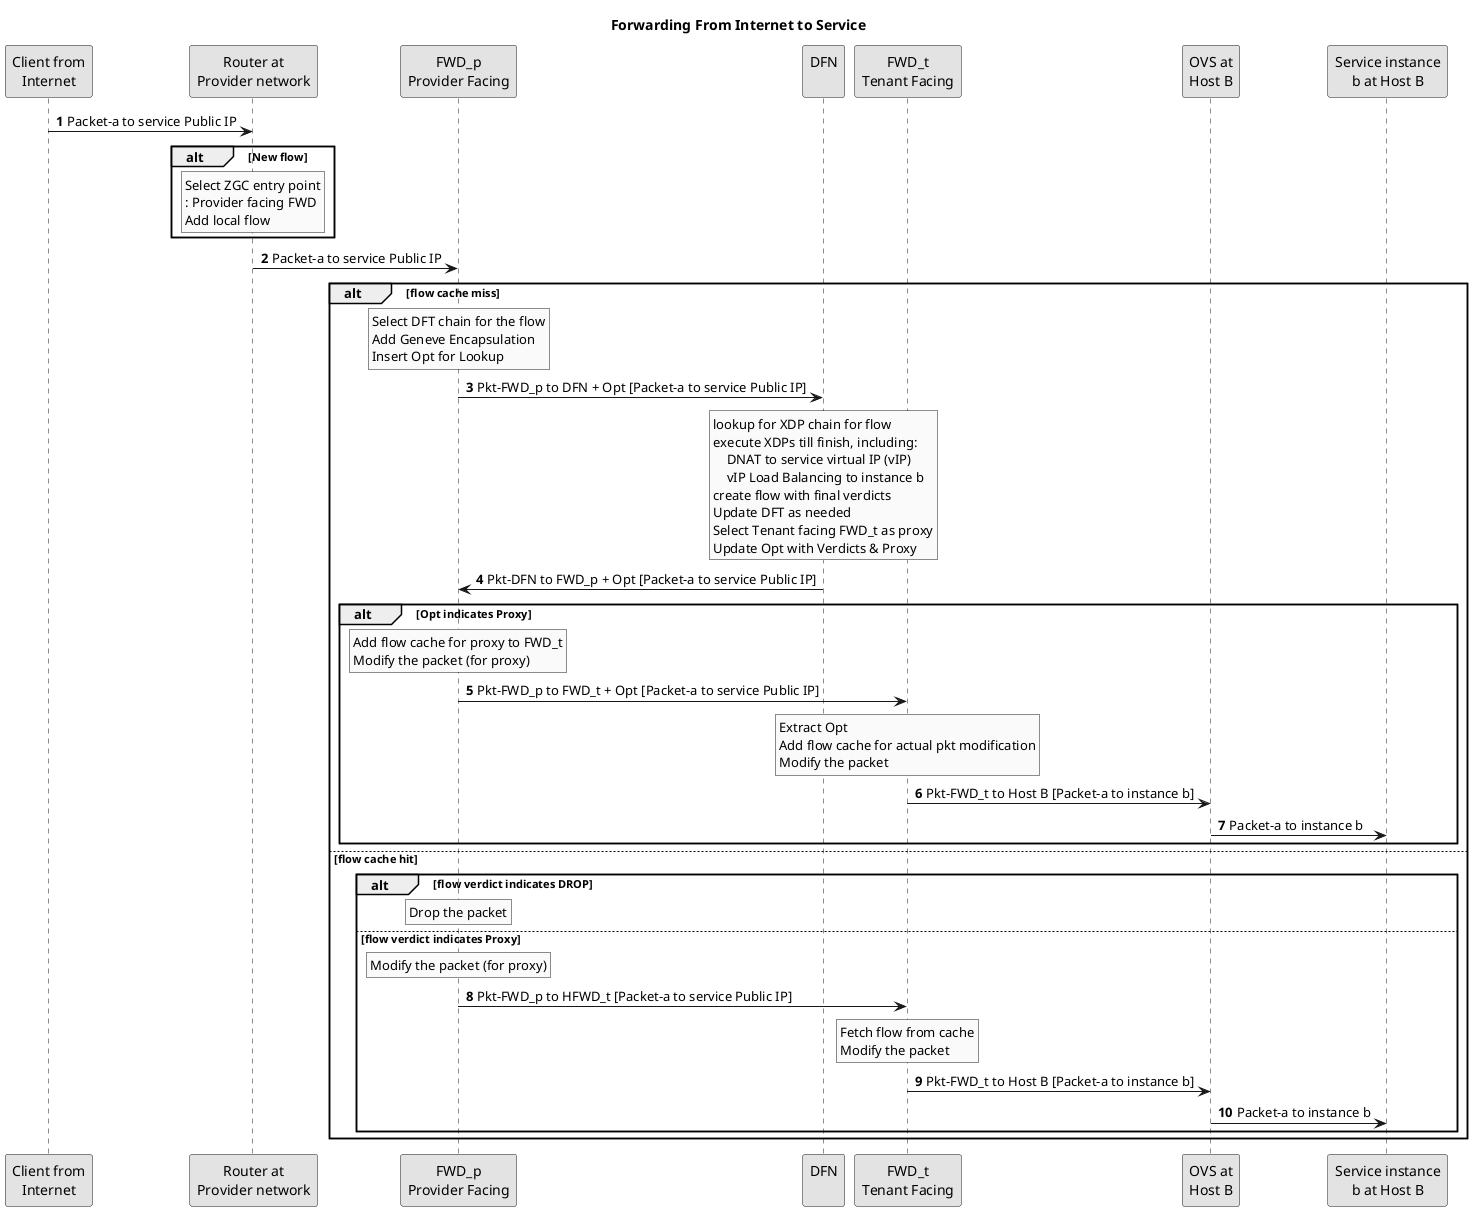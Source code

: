 @startuml

' SPDX-License-Identifier: MIT
' Copyright (c) 2020 The Authors.

' Authors: Bin Liang

' Permission is hereby granted, free of charge, to any person obtaining a copy
' of this software and associated documentation files (the "Software"), to deal
' in the Software without restriction, including without limitation the rights
' to use, copy, modify, merge, publish, distribute, sublicense, and/or sell
' copies of the Software, and to permit persons to whom the Software is
' furnished to do so, subject to the following conditions:The above copyright
' notice and this permission notice shall be included in all copies or
' substantial portions of the Software.THE SOFTWARE IS PROVIDED "AS IS",
' WITHOUT WARRANTY OF ANY KIND, EXPRESS OR IMPLIED, INCLUDING BUT NOT LIMITED
' TO THE WARRANTIES OF MERCHANTABILITY, FITNESS FOR A PARTICULAR PURPOSE AND
' NONINFRINGEMENT. IN NO EVENT SHALL THE AUTHORS OR COPYRIGHT HOLDERS BE LIABLE
' FOR ANY CLAIM, DAMAGES OR OTHER LIABILITY, WHETHER IN AN ACTION OF CONTRACT,
' TORT OR OTHERWISE, ARISING FROM, OUT OF OR IN CONNECTION WITH THE SOFTWARE OR
' THE USE OR OTHER DEALINGS IN THE SOFTWARE.

title Forwarding From Internet to Service
skinparam monochrome true
autonumber

participant "Client from\nInternet" as a
participant "Router at\nProvider network" as oa
participant "FWD_p\nProvider Facing" as FWD_p
participant "DFN\n" as DFN
participant "FWD_t\nTenant Facing" as FWD_t
participant "OVS at\nHost B" as ob
participant "Service instance\nb at Host B" as b

a -> oa: Packet-a to service Public IP
alt New flow
    rnote over oa
        Select ZGC entry point
        : Provider facing FWD
        Add local flow
    endrnote
end
oa -> FWD_p: Packet-a to service Public IP
alt flow cache miss
    rnote over FWD_p
        Select DFT chain for the flow
        Add Geneve Encapsulation
        Insert Opt for Lookup
    endrnote
    FWD_p -> DFN: Pkt-FWD_p to DFN + Opt [Packet-a to service Public IP]
    rnote over DFN
        lookup for XDP chain for flow
        execute XDPs till finish, including:
            DNAT to service virtual IP (vIP)
            vIP Load Balancing to instance b
        create flow with final verdicts
        Update DFT as needed
        Select Tenant facing FWD_t as proxy
        Update Opt with Verdicts & Proxy 
    endrnote
    DFN -> FWD_p: Pkt-DFN to FWD_p + Opt [Packet-a to service Public IP]
    alt Opt indicates Proxy
        rnote over FWD_p
            Add flow cache for proxy to FWD_t
            Modify the packet (for proxy)
        endrnote
        FWD_p -> FWD_t: Pkt-FWD_p to FWD_t + Opt [Packet-a to service Public IP]
        rnote over FWD_t
            Extract Opt
            Add flow cache for actual pkt modification
            Modify the packet
        endrnote
        FWD_t -> ob: Pkt-FWD_t to Host B [Packet-a to instance b]
        ob -> b: Packet-a to instance b
    end
else flow cache hit
    alt flow verdict indicates DROP
        rnote over FWD_p 
            Drop the packet
        endrnote
    else flow verdict indicates Proxy
        rnote over FWD_p
            Modify the packet (for proxy)
        endrnote
        FWD_p -> FWD_t: Pkt-FWD_p to HFWD_t [Packet-a to service Public IP]
        rnote over FWD_t
            Fetch flow from cache
            Modify the packet
        endrnote
        FWD_t -> ob: Pkt-FWD_t to Host B [Packet-a to instance b]
        ob -> b: Packet-a to instance b
    end
end

@enduml